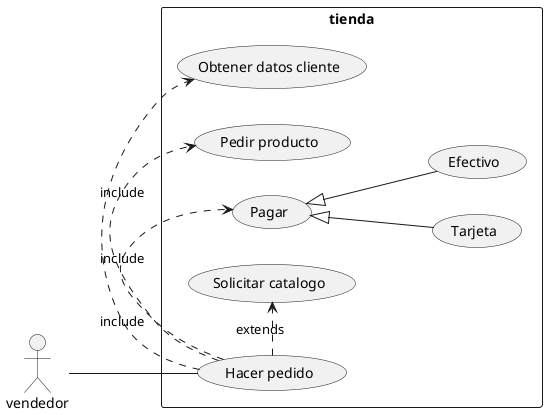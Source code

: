@startuml
:vendedor:
left to right direction
rectangle tienda{
vendedor -- (Hacer pedido)
(Hacer pedido) .> (Obtener datos cliente) : include
(Hacer pedido) .> (Pedir producto) : include
(Hacer pedido) .> (Pagar) : include
(Pagar)<|--(Tarjeta)
(Pagar)<|--(Efectivo)
(Hacer pedido) .> (Solicitar catalogo) : extends
}


@enduml